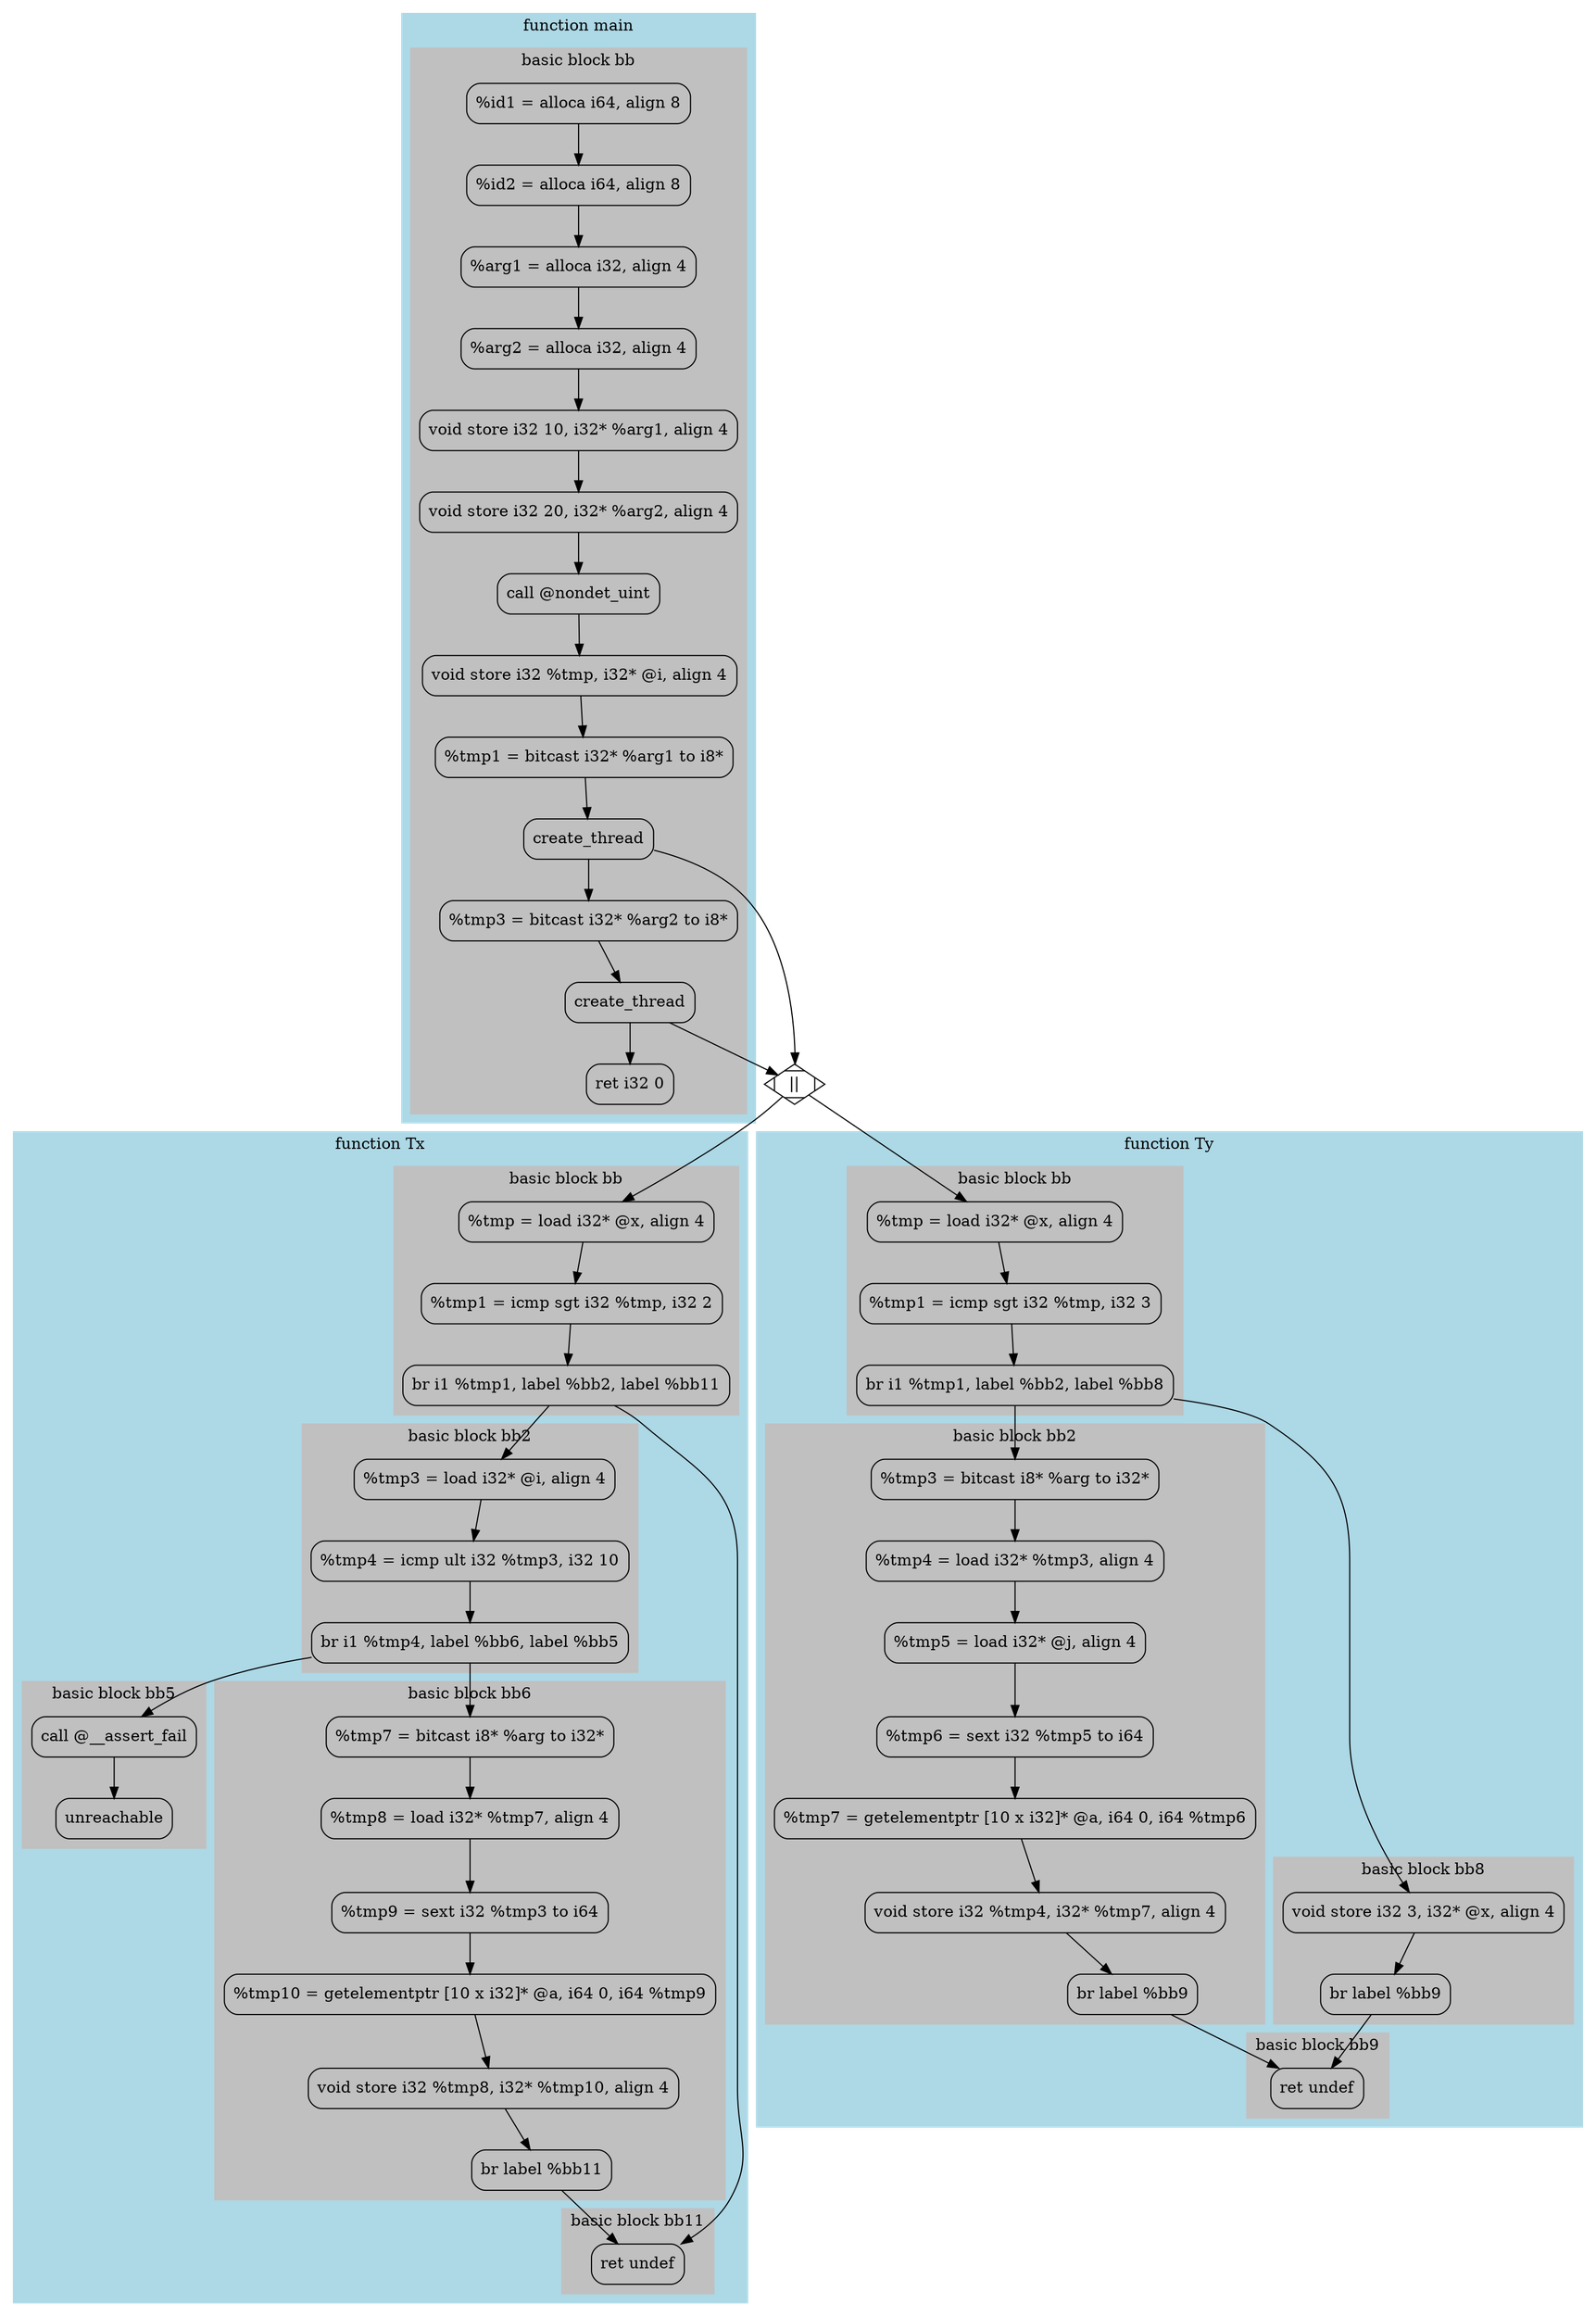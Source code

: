 digraph structs {
bgcolor=transparent;
node [shape=Mrecord];
-1 [label="||", shape=Mdiamond];
subgraph cluster_main {
style=filled; color=lightblue;
subgraph cluster_main1 {
style=filled; color=gray;
29 [label="%id1 = alloca i64, align 8"];
30 [label="%id2 = alloca i64, align 8"];
31 [label="%arg1 = alloca i32, align 4"];
32 [label="%arg2 = alloca i32, align 4"];
33 [label="void store i32 10, i32* %arg1, align 4"];
34 [label="void store i32 20, i32* %arg2, align 4"];
35 [label="call @nondet_uint"];
36 [label="void store i32 %tmp, i32* @i, align 4"];
37 [label="%tmp1 = bitcast i32* %arg1 to i8*"];
38 [label="create_thread"];
39 [label="%tmp3 = bitcast i32* %arg2 to i8*"];
40 [label="create_thread"];
41 [label="ret i32 0"];
 label = "basic block bb"; }
 label = "function main"; }
subgraph cluster_Tx {
style=filled; color=lightblue;
subgraph cluster_Tx1 {
style=filled; color=gray;
1 [label="%tmp = load i32* @x, align 4"];
2 [label="%tmp1 = icmp sgt i32 %tmp, i32 2"];
3 [label="br i1 %tmp1, label %bb2, label %bb11"];
 label = "basic block bb"; }
subgraph cluster_Tx2 {
style=filled; color=gray;
4 [label="%tmp3 = load i32* @i, align 4"];
5 [label="%tmp4 = icmp ult i32 %tmp3, i32 10"];
6 [label="br i1 %tmp4, label %bb6, label %bb5"];
 label = "basic block bb2"; }
subgraph cluster_Tx3 {
style=filled; color=gray;
7 [label="call @__assert_fail"];
8 [label="unreachable"];
 label = "basic block bb5"; }
subgraph cluster_Tx4 {
style=filled; color=gray;
9 [label="%tmp7 = bitcast i8* %arg to i32*"];
10 [label="%tmp8 = load i32* %tmp7, align 4"];
11 [label="%tmp9 = sext i32 %tmp3 to i64"];
12 [label="%tmp10 = getelementptr [10 x i32]* @a, i64 0, i64 %tmp9"];
13 [label="void store i32 %tmp8, i32* %tmp10, align 4"];
14 [label="br label %bb11"];
 label = "basic block bb6"; }
subgraph cluster_Tx5 {
style=filled; color=gray;
15 [label="ret undef"];
 label = "basic block bb11"; }
 label = "function Tx"; }
subgraph cluster_Ty {
style=filled; color=lightblue;
subgraph cluster_Ty1 {
style=filled; color=gray;
16 [label="%tmp = load i32* @x, align 4"];
17 [label="%tmp1 = icmp sgt i32 %tmp, i32 3"];
18 [label="br i1 %tmp1, label %bb2, label %bb8"];
 label = "basic block bb"; }
subgraph cluster_Ty2 {
style=filled; color=gray;
19 [label="%tmp3 = bitcast i8* %arg to i32*"];
20 [label="%tmp4 = load i32* %tmp3, align 4"];
21 [label="%tmp5 = load i32* @j, align 4"];
22 [label="%tmp6 = sext i32 %tmp5 to i64"];
23 [label="%tmp7 = getelementptr [10 x i32]* @a, i64 0, i64 %tmp6"];
24 [label="void store i32 %tmp4, i32* %tmp7, align 4"];
25 [label="br label %bb9"];
 label = "basic block bb2"; }
subgraph cluster_Ty3 {
style=filled; color=gray;
26 [label="void store i32 3, i32* @x, align 4"];
27 [label="br label %bb9"];
 label = "basic block bb8"; }
subgraph cluster_Ty4 {
style=filled; color=gray;
28 [label="ret undef"];
 label = "basic block bb9"; }
 label = "function Ty"; }
-1 -> 1;
1 -> 2;
2 -> 3;
3 -> 4;
3 -> 15;
4 -> 5;
5 -> 6;
6 -> 9;
6 -> 7;
7 -> 8;
9 -> 10;
10 -> 11;
11 -> 12;
12 -> 13;
13 -> 14;
14 -> 15;
-1 -> 16;
16 -> 17;
17 -> 18;
18 -> 19;
18 -> 26;
19 -> 20;
20 -> 21;
21 -> 22;
22 -> 23;
23 -> 24;
24 -> 25;
25 -> 28;
26 -> 27;
27 -> 28;
29 -> 30;
30 -> 31;
31 -> 32;
32 -> 33;
33 -> 34;
34 -> 35;
35 -> 36;
36 -> 37;
37 -> 38;
38 -> -1;
38 -> 39;
39 -> 40;
40 -> -1;
40 -> 41; }
